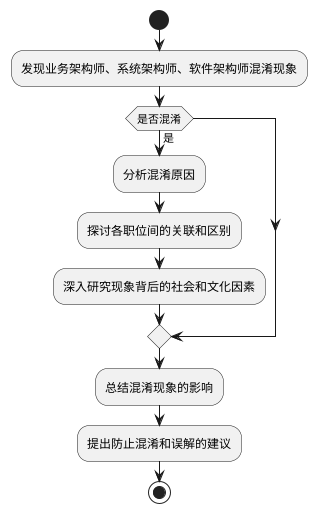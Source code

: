 @startuml
start
:发现业务架构师、系统架构师、软件架构师混淆现象;
if (是否混淆) then (是)
  :分析混淆原因;
  :探讨各职位间的关联和区别;
  :深入研究现象背后的社会和文化因素;
endif
:总结混淆现象的影响;
:提出防止混淆和误解的建议;
stop
@enduml
@startuml
actor "作者" as Author

Author --> (识别混淆现象)
Author --> (分析三种架构师角色)
Author --> (探究混淆的原因)
Author --> (研究社会文化背景)
Author --> (总结和提出建议)
@enduml
